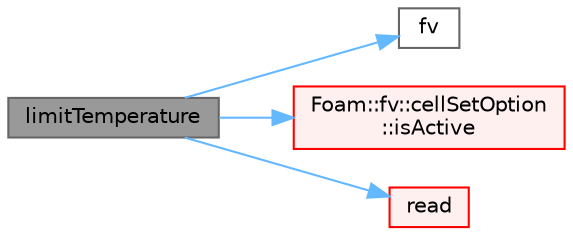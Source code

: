 digraph "limitTemperature"
{
 // LATEX_PDF_SIZE
  bgcolor="transparent";
  edge [fontname=Helvetica,fontsize=10,labelfontname=Helvetica,labelfontsize=10];
  node [fontname=Helvetica,fontsize=10,shape=box,height=0.2,width=0.4];
  rankdir="LR";
  Node1 [id="Node000001",label="limitTemperature",height=0.2,width=0.4,color="gray40", fillcolor="grey60", style="filled", fontcolor="black",tooltip=" "];
  Node1 -> Node2 [id="edge1_Node000001_Node000002",color="steelblue1",style="solid",tooltip=" "];
  Node2 [id="Node000002",label="fv",height=0.2,width=0.4,color="grey40", fillcolor="white", style="filled",URL="$readKivaGrid_8H.html#ae47b8766ffa7050538d9c826f703afa3",tooltip=" "];
  Node1 -> Node3 [id="edge2_Node000001_Node000003",color="steelblue1",style="solid",tooltip=" "];
  Node3 [id="Node000003",label="Foam::fv::cellSetOption\l::isActive",height=0.2,width=0.4,color="red", fillcolor="#FFF0F0", style="filled",URL="$classFoam_1_1fv_1_1cellSetOption.html#aa1f512ab0fcc05612f8e3d6a4664ce9a",tooltip=" "];
  Node1 -> Node5 [id="edge3_Node000001_Node000005",color="steelblue1",style="solid",tooltip=" "];
  Node5 [id="Node000005",label="read",height=0.2,width=0.4,color="red", fillcolor="#FFF0F0", style="filled",URL="$classFoam_1_1fv_1_1limitTemperature.html#a6ce0c64db98eb6144d363dbfc86104eb",tooltip=" "];
}
